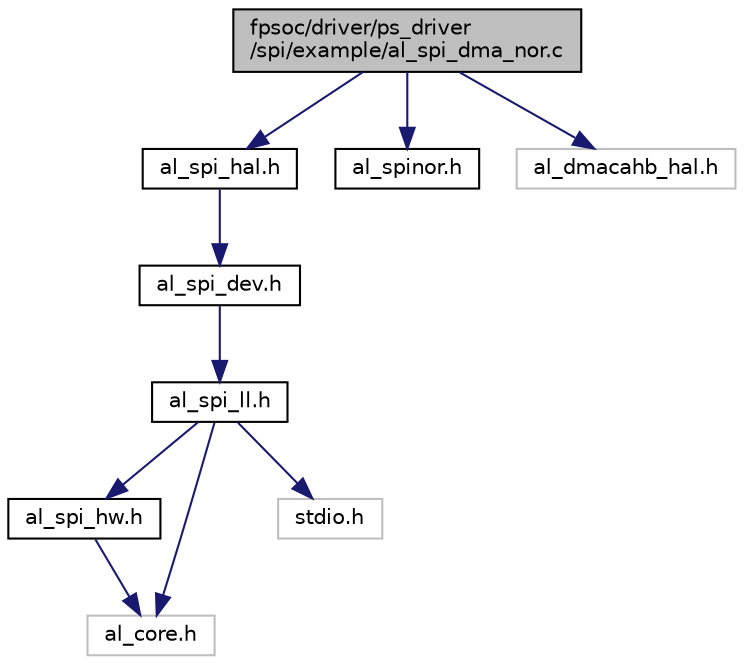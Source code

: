 digraph "fpsoc/driver/ps_driver/spi/example/al_spi_dma_nor.c"
{
  edge [fontname="Helvetica",fontsize="10",labelfontname="Helvetica",labelfontsize="10"];
  node [fontname="Helvetica",fontsize="10",shape=record];
  Node0 [label="fpsoc/driver/ps_driver\l/spi/example/al_spi_dma_nor.c",height=0.2,width=0.4,color="black", fillcolor="grey75", style="filled", fontcolor="black"];
  Node0 -> Node1 [color="midnightblue",fontsize="10",style="solid",fontname="Helvetica"];
  Node1 [label="al_spi_hal.h",height=0.2,width=0.4,color="black", fillcolor="white", style="filled",URL="$al__spi__hal_8h.html"];
  Node1 -> Node2 [color="midnightblue",fontsize="10",style="solid",fontname="Helvetica"];
  Node2 [label="al_spi_dev.h",height=0.2,width=0.4,color="black", fillcolor="white", style="filled",URL="$al__spi__dev_8h.html"];
  Node2 -> Node3 [color="midnightblue",fontsize="10",style="solid",fontname="Helvetica"];
  Node3 [label="al_spi_ll.h",height=0.2,width=0.4,color="black", fillcolor="white", style="filled",URL="$al__spi__ll_8h.html"];
  Node3 -> Node4 [color="midnightblue",fontsize="10",style="solid",fontname="Helvetica"];
  Node4 [label="al_spi_hw.h",height=0.2,width=0.4,color="black", fillcolor="white", style="filled",URL="$al__spi__hw_8h.html"];
  Node4 -> Node5 [color="midnightblue",fontsize="10",style="solid",fontname="Helvetica"];
  Node5 [label="al_core.h",height=0.2,width=0.4,color="grey75", fillcolor="white", style="filled"];
  Node3 -> Node6 [color="midnightblue",fontsize="10",style="solid",fontname="Helvetica"];
  Node6 [label="stdio.h",height=0.2,width=0.4,color="grey75", fillcolor="white", style="filled"];
  Node3 -> Node5 [color="midnightblue",fontsize="10",style="solid",fontname="Helvetica"];
  Node0 -> Node7 [color="midnightblue",fontsize="10",style="solid",fontname="Helvetica"];
  Node7 [label="al_spinor.h",height=0.2,width=0.4,color="black", fillcolor="white", style="filled",URL="$al__spinor_8h.html"];
  Node0 -> Node8 [color="midnightblue",fontsize="10",style="solid",fontname="Helvetica"];
  Node8 [label="al_dmacahb_hal.h",height=0.2,width=0.4,color="grey75", fillcolor="white", style="filled"];
}
